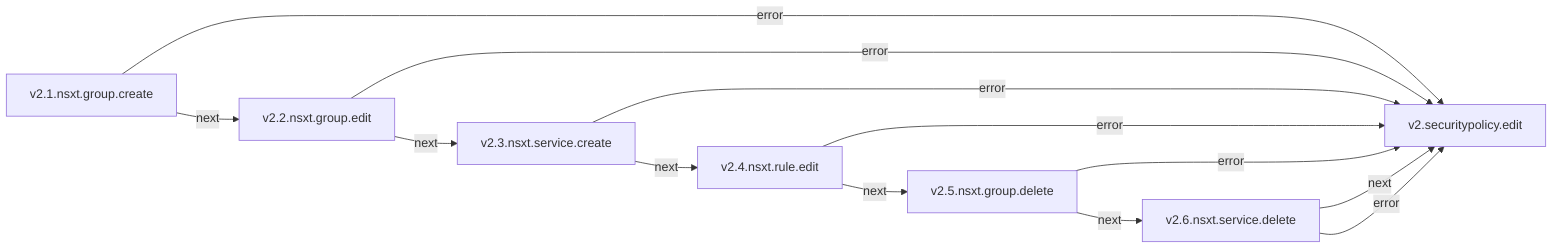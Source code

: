 graph LR
  v2.1.nsxt.group.create -->|next| v2.2.nsxt.group.edit
  v2.1.nsxt.group.create -->|error| v2.securitypolicy.edit
  v2.2.nsxt.group.edit -->|next| v2.3.nsxt.service.create
  v2.2.nsxt.group.edit -->|error| v2.securitypolicy.edit
  v2.3.nsxt.service.create -->|next| v2.4.nsxt.rule.edit
  v2.3.nsxt.service.create -->|error| v2.securitypolicy.edit
  v2.4.nsxt.rule.edit -->|next| v2.5.nsxt.group.delete
  v2.4.nsxt.rule.edit -->|error| v2.securitypolicy.edit
  v2.5.nsxt.group.delete -->|next| v2.6.nsxt.service.delete
  v2.5.nsxt.group.delete -->|error| v2.securitypolicy.edit
  v2.6.nsxt.service.delete -->|next| v2.securitypolicy.edit
  v2.6.nsxt.service.delete -->|error| v2.securitypolicy.edit
